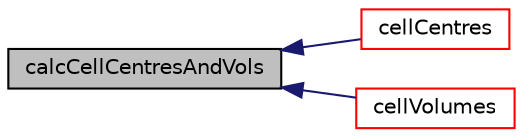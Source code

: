 digraph "calcCellCentresAndVols"
{
  bgcolor="transparent";
  edge [fontname="Helvetica",fontsize="10",labelfontname="Helvetica",labelfontsize="10"];
  node [fontname="Helvetica",fontsize="10",shape=record];
  rankdir="LR";
  Node1 [label="calcCellCentresAndVols",height=0.2,width=0.4,color="black", fillcolor="grey75", style="filled", fontcolor="black"];
  Node1 -> Node2 [dir="back",color="midnightblue",fontsize="10",style="solid",fontname="Helvetica"];
  Node2 [label="cellCentres",height=0.2,width=0.4,color="red",URL="$a02008.html#a18743c2f09a076c507cadbb35a86fb24"];
  Node1 -> Node3 [dir="back",color="midnightblue",fontsize="10",style="solid",fontname="Helvetica"];
  Node3 [label="cellVolumes",height=0.2,width=0.4,color="red",URL="$a02008.html#a621f5b7ca5ac8ff001bcdbeefaad7f7a"];
}
